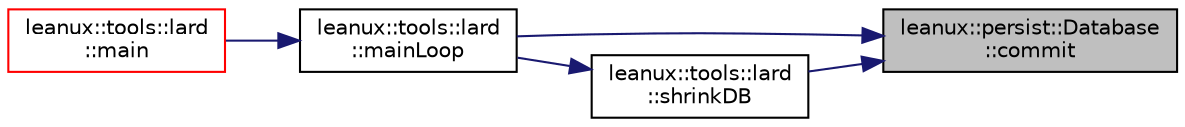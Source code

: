 digraph "leanux::persist::Database::commit"
{
 // LATEX_PDF_SIZE
  bgcolor="transparent";
  edge [fontname="Helvetica",fontsize="10",labelfontname="Helvetica",labelfontsize="10"];
  node [fontname="Helvetica",fontsize="10",shape=record];
  rankdir="RL";
  Node1 [label="leanux::persist::Database\l::commit",height=0.2,width=0.4,color="black", fillcolor="grey75", style="filled", fontcolor="black",tooltip="Commit a transaction."];
  Node1 -> Node2 [dir="back",color="midnightblue",fontsize="10",style="solid",fontname="Helvetica"];
  Node2 [label="leanux::tools::lard\l::mainLoop",height=0.2,width=0.4,color="black",URL="$namespaceleanux_1_1tools_1_1lard.html#a6de74bbef1d571bf7eb000e62900a11d",tooltip=" "];
  Node2 -> Node3 [dir="back",color="midnightblue",fontsize="10",style="solid",fontname="Helvetica"];
  Node3 [label="leanux::tools::lard\l::main",height=0.2,width=0.4,color="red",URL="$namespaceleanux_1_1tools_1_1lard.html#aecb1bb340203cfe30357d494d4b2622e",tooltip="Entry point."];
  Node1 -> Node5 [dir="back",color="midnightblue",fontsize="10",style="solid",fontname="Helvetica"];
  Node5 [label="leanux::tools::lard\l::shrinkDB",height=0.2,width=0.4,color="black",URL="$namespaceleanux_1_1tools_1_1lard.html#a45d90387f852d7a71981b5d4ff93d8da",tooltip=" "];
  Node5 -> Node2 [dir="back",color="midnightblue",fontsize="10",style="solid",fontname="Helvetica"];
}

